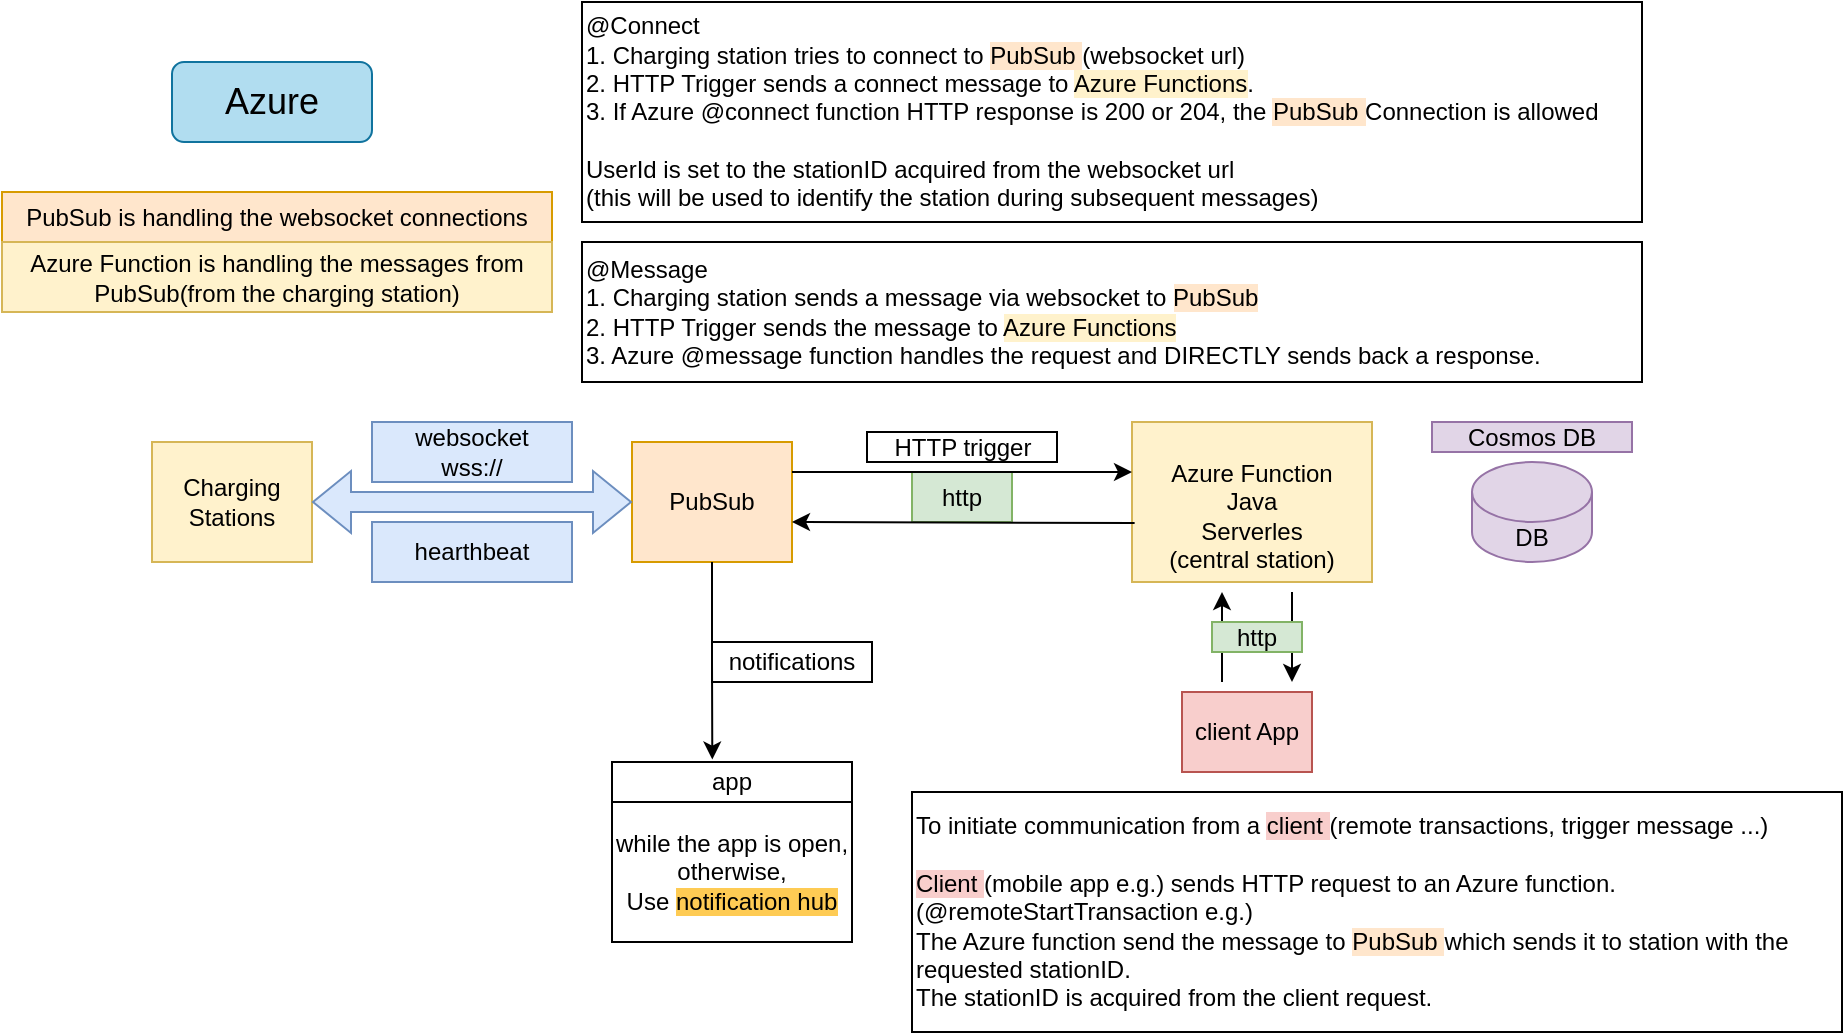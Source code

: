 <mxfile version="22.1.2" type="github">
  <diagram name="Page-1" id="yOUFaCtAM69SyQl96-M3">
    <mxGraphModel dx="1847" dy="818" grid="1" gridSize="5" guides="1" tooltips="1" connect="1" arrows="1" fold="1" page="1" pageScale="1" pageWidth="850" pageHeight="1100" math="0" shadow="0">
      <root>
        <mxCell id="0" />
        <mxCell id="1" parent="0" />
        <mxCell id="DhphQR0WTkYj_wjM38mZ-2" value="&lt;br&gt;Azure Function&lt;br&gt;Java&lt;br&gt;Serverles&lt;br&gt;(central station)" style="rounded=0;whiteSpace=wrap;html=1;fillColor=#fff2cc;strokeColor=#d6b656;" parent="1" vertex="1">
          <mxGeometry x="530" y="440" width="120" height="80" as="geometry" />
        </mxCell>
        <mxCell id="DhphQR0WTkYj_wjM38mZ-3" value="PubSub " style="rounded=0;whiteSpace=wrap;html=1;fillColor=#FFE6CC;strokeColor=#d79b00;" parent="1" vertex="1">
          <mxGeometry x="280" y="450" width="80" height="60" as="geometry" />
        </mxCell>
        <mxCell id="DhphQR0WTkYj_wjM38mZ-4" value="Charging Stations" style="rounded=0;whiteSpace=wrap;html=1;fillColor=#fff2cc;strokeColor=#d6b656;" parent="1" vertex="1">
          <mxGeometry x="40" y="450" width="80" height="60" as="geometry" />
        </mxCell>
        <mxCell id="DhphQR0WTkYj_wjM38mZ-5" value="" style="shape=flexArrow;endArrow=classic;startArrow=classic;html=1;rounded=0;exitX=1;exitY=0.5;exitDx=0;exitDy=0;entryX=0;entryY=0.5;entryDx=0;entryDy=0;fillColor=#dae8fc;strokeColor=#6c8ebf;" parent="1" source="DhphQR0WTkYj_wjM38mZ-4" target="DhphQR0WTkYj_wjM38mZ-3" edge="1">
          <mxGeometry width="100" height="100" relative="1" as="geometry">
            <mxPoint x="160" y="540" as="sourcePoint" />
            <mxPoint x="260" y="440" as="targetPoint" />
          </mxGeometry>
        </mxCell>
        <mxCell id="DhphQR0WTkYj_wjM38mZ-6" value="&lt;div&gt;websocket&lt;/div&gt;&lt;div&gt;wss://&lt;br&gt;&lt;/div&gt;" style="rounded=0;whiteSpace=wrap;html=1;fillColor=#dae8fc;strokeColor=#6c8ebf;" parent="1" vertex="1">
          <mxGeometry x="150" y="440" width="100" height="30" as="geometry" />
        </mxCell>
        <mxCell id="DhphQR0WTkYj_wjM38mZ-7" value="http" style="rounded=0;whiteSpace=wrap;html=1;fillColor=#d5e8d4;strokeColor=#82b366;" parent="1" vertex="1">
          <mxGeometry x="420" y="465" width="50" height="25" as="geometry" />
        </mxCell>
        <mxCell id="DhphQR0WTkYj_wjM38mZ-8" value="" style="endArrow=classic;html=1;rounded=0;exitX=1;exitY=0.25;exitDx=0;exitDy=0;" parent="1" source="DhphQR0WTkYj_wjM38mZ-3" edge="1">
          <mxGeometry width="50" height="50" relative="1" as="geometry">
            <mxPoint x="380" y="480" as="sourcePoint" />
            <mxPoint x="530" y="465" as="targetPoint" />
          </mxGeometry>
        </mxCell>
        <mxCell id="DhphQR0WTkYj_wjM38mZ-9" value="" style="endArrow=classic;html=1;rounded=0;exitX=0.011;exitY=0.632;exitDx=0;exitDy=0;exitPerimeter=0;" parent="1" source="DhphQR0WTkYj_wjM38mZ-2" edge="1">
          <mxGeometry width="50" height="50" relative="1" as="geometry">
            <mxPoint x="480" y="480" as="sourcePoint" />
            <mxPoint x="360" y="490" as="targetPoint" />
          </mxGeometry>
        </mxCell>
        <mxCell id="DhphQR0WTkYj_wjM38mZ-19" value="Azure" style="rounded=1;whiteSpace=wrap;html=1;strokeWidth=1;fontSize=18;fillColor=#b1ddf0;strokeColor=#10739e;" parent="1" vertex="1">
          <mxGeometry x="50" y="260" width="100" height="40" as="geometry" />
        </mxCell>
        <mxCell id="DhphQR0WTkYj_wjM38mZ-28" value="hearthbeat" style="rounded=0;whiteSpace=wrap;html=1;fillColor=#dae8fc;strokeColor=#6c8ebf;" parent="1" vertex="1">
          <mxGeometry x="150" y="490" width="100" height="30" as="geometry" />
        </mxCell>
        <mxCell id="DhphQR0WTkYj_wjM38mZ-29" value="DB" style="shape=cylinder3;whiteSpace=wrap;html=1;boundedLbl=1;backgroundOutline=1;size=15;fillColor=#e1d5e7;strokeColor=#9673a6;" parent="1" vertex="1">
          <mxGeometry x="700" y="460" width="60" height="50" as="geometry" />
        </mxCell>
        <mxCell id="DhphQR0WTkYj_wjM38mZ-31" value="&lt;h1 style=&quot;font-size: 12px;&quot; class=&quot;font-size-h2&quot;&gt;&lt;span style=&quot;font-weight: normal; font-size: 12px;&quot;&gt;Cosmos DB &lt;/span&gt;&lt;/h1&gt;" style="rounded=0;whiteSpace=wrap;html=1;fontSize=12;fontStyle=0;align=center;fillColor=#e1d5e7;strokeColor=#9673a6;" parent="1" vertex="1">
          <mxGeometry x="680" y="440" width="100" height="15" as="geometry" />
        </mxCell>
        <mxCell id="DhphQR0WTkYj_wjM38mZ-33" value="while the app is open,&lt;br&gt;otherwise,&lt;br&gt;Use &lt;span style=&quot;background-color: rgb(254, 203, 84);&quot;&gt;notification hub&lt;/span&gt;" style="rounded=0;whiteSpace=wrap;html=1;" parent="1" vertex="1">
          <mxGeometry x="270" y="630" width="120" height="70" as="geometry" />
        </mxCell>
        <mxCell id="DhphQR0WTkYj_wjM38mZ-35" value="notifications" style="rounded=0;whiteSpace=wrap;html=1;" parent="1" vertex="1">
          <mxGeometry x="320" y="550" width="80" height="20" as="geometry" />
        </mxCell>
        <mxCell id="DhphQR0WTkYj_wjM38mZ-36" value="app" style="rounded=0;whiteSpace=wrap;html=1;" parent="1" vertex="1">
          <mxGeometry x="270" y="610" width="120" height="20" as="geometry" />
        </mxCell>
        <mxCell id="DhphQR0WTkYj_wjM38mZ-37" style="edgeStyle=orthogonalEdgeStyle;rounded=0;orthogonalLoop=1;jettySize=auto;html=1;entryX=0.418;entryY=-0.062;entryDx=0;entryDy=0;entryPerimeter=0;" parent="1" source="DhphQR0WTkYj_wjM38mZ-3" target="DhphQR0WTkYj_wjM38mZ-36" edge="1">
          <mxGeometry relative="1" as="geometry" />
        </mxCell>
        <mxCell id="Rq3a15On_nk6PGTsaYT3-1" value="HTTP trigger" style="rounded=0;whiteSpace=wrap;html=1;" parent="1" vertex="1">
          <mxGeometry x="397.5" y="445" width="95" height="15" as="geometry" />
        </mxCell>
        <mxCell id="yuhe6naUO8FPMxWjMtai-1" value="@Connect&lt;br&gt;&lt;div&gt;1. Charging station tries to connect to &lt;span style=&quot;background-color: rgb(255, 230, 204);&quot;&gt;PubSub &lt;/span&gt;(websocket url)&lt;br&gt;2. HTTP Trigger sends a connect message to &lt;span style=&quot;background-color: rgb(255, 242, 204);&quot;&gt;Azure Functions&lt;/span&gt;.&lt;br&gt;&lt;/div&gt;&lt;div&gt;3. If Azure @connect function HTTP response is 200 or 204, the &lt;span style=&quot;background-color: rgb(255, 230, 204);&quot;&gt;PubSub &lt;/span&gt;Connection is allowed&lt;br&gt;&lt;/div&gt;&lt;br&gt;UserId is set to the stationID acquired from the websocket url&lt;br&gt;(this will be used to identify the station during subsequent messages)" style="rounded=0;whiteSpace=wrap;html=1;align=left;" vertex="1" parent="1">
          <mxGeometry x="255" y="230" width="530" height="110" as="geometry" />
        </mxCell>
        <mxCell id="yuhe6naUO8FPMxWjMtai-2" value="@Message&lt;br&gt;&lt;div&gt;1. Charging station sends a message via websocket to &lt;span style=&quot;background-color: rgb(255, 230, 204);&quot;&gt;PubSub&lt;/span&gt;&lt;br&gt;2. HTTP Trigger sends the message to &lt;span style=&quot;background-color: rgb(255, 242, 204);&quot;&gt;Azure Functions&lt;/span&gt;&lt;br&gt;&lt;/div&gt;&lt;div&gt;3. Azure @message function handles the request and DIRECTLY sends back a response.&lt;br&gt;&lt;/div&gt;" style="rounded=0;whiteSpace=wrap;html=1;align=left;" vertex="1" parent="1">
          <mxGeometry x="255" y="350" width="530" height="70" as="geometry" />
        </mxCell>
        <mxCell id="yuhe6naUO8FPMxWjMtai-3" value="&lt;div align=&quot;left&quot;&gt;To initiate communication from a &lt;span style=&quot;background-color: rgb(248, 206, 204);&quot;&gt;client &lt;/span&gt;(remote transactions, trigger message ...)&lt;br&gt;&lt;br&gt;&lt;/div&gt;&lt;div align=&quot;left&quot;&gt;&lt;span style=&quot;background-color: rgb(248, 206, 204);&quot;&gt;Client &lt;/span&gt;(mobile app e.g.) sends HTTP request to an Azure function. (@remoteStartTransaction e.g.)&lt;br&gt;&lt;/div&gt;&lt;div align=&quot;left&quot;&gt;The Azure function send the message to &lt;span style=&quot;background-color: rgb(255, 230, 204);&quot;&gt;PubSub &lt;/span&gt;which sends it to station with the requested stationID.&lt;br&gt;The stationID is acquired from the client request.&lt;br&gt;&lt;/div&gt;" style="rounded=0;whiteSpace=wrap;html=1;align=left;" vertex="1" parent="1">
          <mxGeometry x="420" y="625" width="465" height="120" as="geometry" />
        </mxCell>
        <mxCell id="yuhe6naUO8FPMxWjMtai-5" value="client App" style="rounded=0;whiteSpace=wrap;html=1;fillColor=#F8CECC;strokeColor=#b85450;" vertex="1" parent="1">
          <mxGeometry x="555" y="575" width="65" height="40" as="geometry" />
        </mxCell>
        <mxCell id="yuhe6naUO8FPMxWjMtai-6" value="" style="endArrow=classic;html=1;rounded=0;" edge="1" parent="1">
          <mxGeometry width="50" height="50" relative="1" as="geometry">
            <mxPoint x="575" y="570" as="sourcePoint" />
            <mxPoint x="575" y="525" as="targetPoint" />
          </mxGeometry>
        </mxCell>
        <mxCell id="yuhe6naUO8FPMxWjMtai-7" value="" style="endArrow=classic;html=1;rounded=0;" edge="1" parent="1">
          <mxGeometry width="50" height="50" relative="1" as="geometry">
            <mxPoint x="610" y="525" as="sourcePoint" />
            <mxPoint x="610" y="570" as="targetPoint" />
          </mxGeometry>
        </mxCell>
        <mxCell id="yuhe6naUO8FPMxWjMtai-10" value="http" style="rounded=0;whiteSpace=wrap;html=1;fillColor=#d5e8d4;strokeColor=#82b366;" vertex="1" parent="1">
          <mxGeometry x="570" y="540" width="45" height="15" as="geometry" />
        </mxCell>
        <mxCell id="yuhe6naUO8FPMxWjMtai-12" value="PubSub is handling the websocket connections" style="rounded=0;whiteSpace=wrap;html=1;fillColor=#FFE6CC;strokeColor=#d79b00;" vertex="1" parent="1">
          <mxGeometry x="-35" y="325" width="275" height="25" as="geometry" />
        </mxCell>
        <mxCell id="yuhe6naUO8FPMxWjMtai-13" value="Azure Function is handling the messages from PubSub(from the charging station)" style="rounded=0;whiteSpace=wrap;html=1;fillColor=#fff2cc;strokeColor=#d6b656;" vertex="1" parent="1">
          <mxGeometry x="-35" y="350" width="275" height="35" as="geometry" />
        </mxCell>
      </root>
    </mxGraphModel>
  </diagram>
</mxfile>
